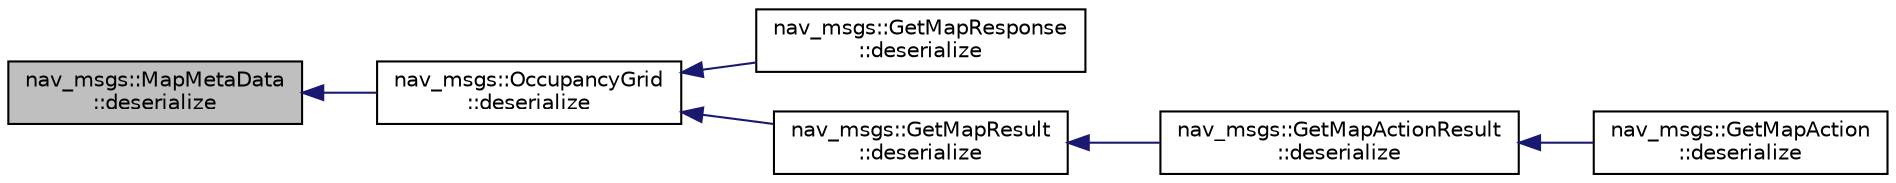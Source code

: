 digraph "nav_msgs::MapMetaData::deserialize"
{
  edge [fontname="Helvetica",fontsize="10",labelfontname="Helvetica",labelfontsize="10"];
  node [fontname="Helvetica",fontsize="10",shape=record];
  rankdir="LR";
  Node1 [label="nav_msgs::MapMetaData\l::deserialize",height=0.2,width=0.4,color="black", fillcolor="grey75", style="filled" fontcolor="black"];
  Node1 -> Node2 [dir="back",color="midnightblue",fontsize="10",style="solid",fontname="Helvetica"];
  Node2 [label="nav_msgs::OccupancyGrid\l::deserialize",height=0.2,width=0.4,color="black", fillcolor="white", style="filled",URL="$classnav__msgs_1_1_occupancy_grid.html#ac7377fe76a859bab3626f2604e0affa0"];
  Node2 -> Node3 [dir="back",color="midnightblue",fontsize="10",style="solid",fontname="Helvetica"];
  Node3 [label="nav_msgs::GetMapResponse\l::deserialize",height=0.2,width=0.4,color="black", fillcolor="white", style="filled",URL="$classnav__msgs_1_1_get_map_response.html#a17a7ced2e63454c389e11112c2096879"];
  Node2 -> Node4 [dir="back",color="midnightblue",fontsize="10",style="solid",fontname="Helvetica"];
  Node4 [label="nav_msgs::GetMapResult\l::deserialize",height=0.2,width=0.4,color="black", fillcolor="white", style="filled",URL="$classnav__msgs_1_1_get_map_result.html#aaa64cbdbf4d7ea7316328f51d9cbc9ca"];
  Node4 -> Node5 [dir="back",color="midnightblue",fontsize="10",style="solid",fontname="Helvetica"];
  Node5 [label="nav_msgs::GetMapActionResult\l::deserialize",height=0.2,width=0.4,color="black", fillcolor="white", style="filled",URL="$classnav__msgs_1_1_get_map_action_result.html#a320c72de052c6c62c5c5970bf51c0ca1"];
  Node5 -> Node6 [dir="back",color="midnightblue",fontsize="10",style="solid",fontname="Helvetica"];
  Node6 [label="nav_msgs::GetMapAction\l::deserialize",height=0.2,width=0.4,color="black", fillcolor="white", style="filled",URL="$classnav__msgs_1_1_get_map_action.html#accd936f236c0c2eeefab8bbb54b9b35e"];
}
